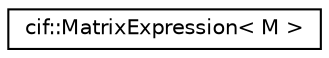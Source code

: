 digraph "Graphical Class Hierarchy"
{
  edge [fontname="Helvetica",fontsize="10",labelfontname="Helvetica",labelfontsize="10"];
  node [fontname="Helvetica",fontsize="10",shape=record];
  rankdir="LR";
  Node0 [label="cif::MatrixExpression\< M \>",height=0.2,width=0.4,color="black", fillcolor="white", style="filled",URL="$classcif_1_1MatrixExpression.html"];
}
